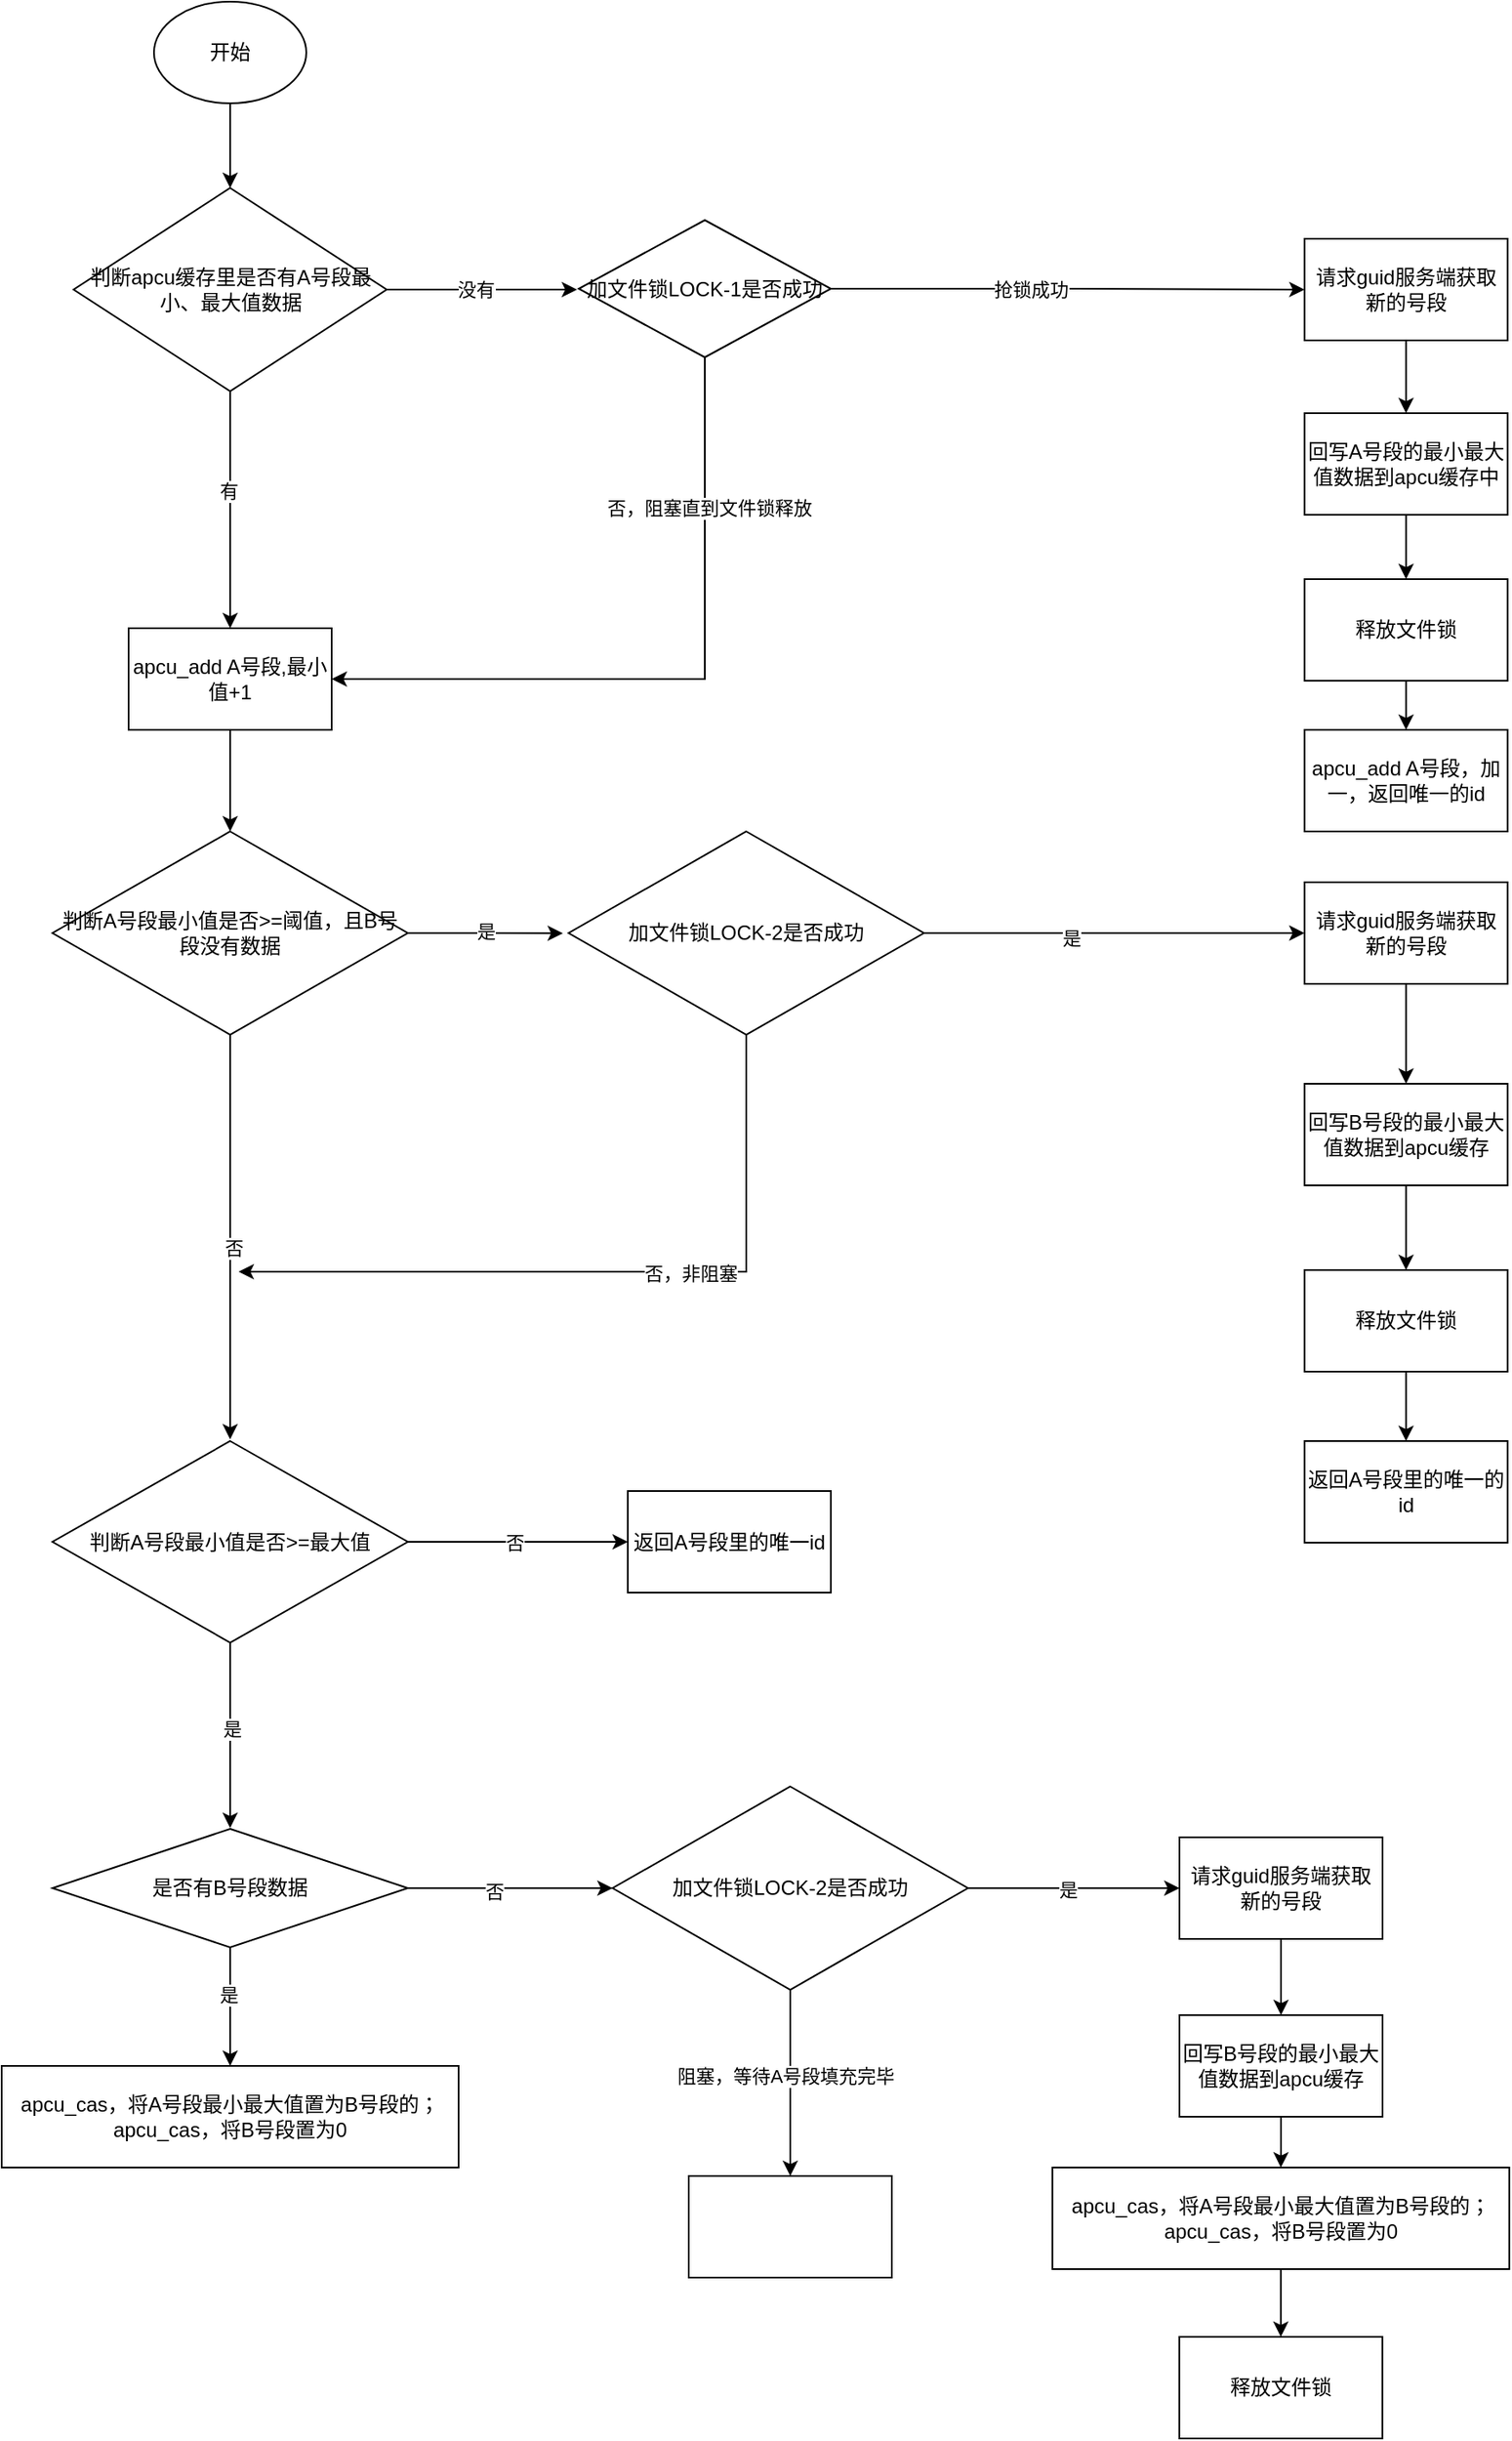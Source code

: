<mxfile version="21.1.5" type="github">
  <diagram id="C5RBs43oDa-KdzZeNtuy" name="Page-1">
    <mxGraphModel dx="520" dy="791" grid="1" gridSize="10" guides="1" tooltips="1" connect="1" arrows="1" fold="1" page="1" pageScale="1" pageWidth="827" pageHeight="1169" math="0" shadow="0">
      <root>
        <mxCell id="WIyWlLk6GJQsqaUBKTNV-0" />
        <mxCell id="WIyWlLk6GJQsqaUBKTNV-1" parent="WIyWlLk6GJQsqaUBKTNV-0" />
        <mxCell id="EW10OQYBDatXseVUmCqM-0" style="edgeStyle=orthogonalEdgeStyle;rounded=0;orthogonalLoop=1;jettySize=auto;html=1;entryX=0.5;entryY=0;entryDx=0;entryDy=0;" edge="1" parent="WIyWlLk6GJQsqaUBKTNV-1" source="EW10OQYBDatXseVUmCqM-1" target="EW10OQYBDatXseVUmCqM-6">
          <mxGeometry relative="1" as="geometry" />
        </mxCell>
        <mxCell id="EW10OQYBDatXseVUmCqM-1" value="开始" style="ellipse;whiteSpace=wrap;html=1;" vertex="1" parent="WIyWlLk6GJQsqaUBKTNV-1">
          <mxGeometry x="1550" y="301" width="90" height="60" as="geometry" />
        </mxCell>
        <mxCell id="EW10OQYBDatXseVUmCqM-2" value="" style="edgeStyle=orthogonalEdgeStyle;rounded=0;orthogonalLoop=1;jettySize=auto;html=1;" edge="1" parent="WIyWlLk6GJQsqaUBKTNV-1" source="EW10OQYBDatXseVUmCqM-6" target="EW10OQYBDatXseVUmCqM-8">
          <mxGeometry relative="1" as="geometry" />
        </mxCell>
        <mxCell id="EW10OQYBDatXseVUmCqM-3" value="有" style="edgeLabel;html=1;align=center;verticalAlign=middle;resizable=0;points=[];" vertex="1" connectable="0" parent="EW10OQYBDatXseVUmCqM-2">
          <mxGeometry x="-0.154" y="-1" relative="1" as="geometry">
            <mxPoint as="offset" />
          </mxGeometry>
        </mxCell>
        <mxCell id="EW10OQYBDatXseVUmCqM-4" value="" style="edgeStyle=orthogonalEdgeStyle;rounded=0;orthogonalLoop=1;jettySize=auto;html=1;" edge="1" parent="WIyWlLk6GJQsqaUBKTNV-1" source="EW10OQYBDatXseVUmCqM-6">
          <mxGeometry relative="1" as="geometry">
            <mxPoint x="1800" y="471" as="targetPoint" />
          </mxGeometry>
        </mxCell>
        <mxCell id="EW10OQYBDatXseVUmCqM-5" value="没有" style="edgeLabel;html=1;align=center;verticalAlign=middle;resizable=0;points=[];" vertex="1" connectable="0" parent="EW10OQYBDatXseVUmCqM-4">
          <mxGeometry x="-0.07" relative="1" as="geometry">
            <mxPoint as="offset" />
          </mxGeometry>
        </mxCell>
        <mxCell id="EW10OQYBDatXseVUmCqM-6" value="判断apcu缓存里是否有A号段最小、最大值数据" style="rhombus;whiteSpace=wrap;html=1;" vertex="1" parent="WIyWlLk6GJQsqaUBKTNV-1">
          <mxGeometry x="1502.5" y="411" width="185" height="120" as="geometry" />
        </mxCell>
        <mxCell id="EW10OQYBDatXseVUmCqM-7" value="" style="edgeStyle=orthogonalEdgeStyle;rounded=0;orthogonalLoop=1;jettySize=auto;html=1;" edge="1" parent="WIyWlLk6GJQsqaUBKTNV-1" source="EW10OQYBDatXseVUmCqM-8" target="EW10OQYBDatXseVUmCqM-24">
          <mxGeometry relative="1" as="geometry" />
        </mxCell>
        <mxCell id="EW10OQYBDatXseVUmCqM-8" value="apcu_add A号段,最小值+1" style="whiteSpace=wrap;html=1;" vertex="1" parent="WIyWlLk6GJQsqaUBKTNV-1">
          <mxGeometry x="1535" y="671" width="120" height="60" as="geometry" />
        </mxCell>
        <mxCell id="EW10OQYBDatXseVUmCqM-9" value="" style="edgeStyle=orthogonalEdgeStyle;rounded=0;orthogonalLoop=1;jettySize=auto;html=1;" edge="1" parent="WIyWlLk6GJQsqaUBKTNV-1" source="EW10OQYBDatXseVUmCqM-13" target="EW10OQYBDatXseVUmCqM-15">
          <mxGeometry relative="1" as="geometry" />
        </mxCell>
        <mxCell id="EW10OQYBDatXseVUmCqM-10" value="抢锁成功" style="edgeLabel;html=1;align=center;verticalAlign=middle;resizable=0;points=[];" vertex="1" connectable="0" parent="EW10OQYBDatXseVUmCqM-9">
          <mxGeometry x="0.059" y="2" relative="1" as="geometry">
            <mxPoint x="-30" y="2" as="offset" />
          </mxGeometry>
        </mxCell>
        <mxCell id="EW10OQYBDatXseVUmCqM-11" value="" style="edgeStyle=orthogonalEdgeStyle;rounded=0;orthogonalLoop=1;jettySize=auto;html=1;entryX=1;entryY=0.5;entryDx=0;entryDy=0;exitX=0.5;exitY=1;exitDx=0;exitDy=0;" edge="1" parent="WIyWlLk6GJQsqaUBKTNV-1" source="EW10OQYBDatXseVUmCqM-13" target="EW10OQYBDatXseVUmCqM-8">
          <mxGeometry relative="1" as="geometry">
            <mxPoint x="1855" y="581" as="targetPoint" />
            <Array as="points">
              <mxPoint x="1875" y="701" />
            </Array>
          </mxGeometry>
        </mxCell>
        <mxCell id="EW10OQYBDatXseVUmCqM-12" value="否，阻塞直到文件锁释放" style="edgeLabel;html=1;align=center;verticalAlign=middle;resizable=0;points=[];" vertex="1" connectable="0" parent="EW10OQYBDatXseVUmCqM-11">
          <mxGeometry x="-0.11" y="2" relative="1" as="geometry">
            <mxPoint y="-94" as="offset" />
          </mxGeometry>
        </mxCell>
        <mxCell id="EW10OQYBDatXseVUmCqM-13" value="加文件锁LOCK-1是否成功" style="rhombus;whiteSpace=wrap;html=1;" vertex="1" parent="WIyWlLk6GJQsqaUBKTNV-1">
          <mxGeometry x="1801" y="430" width="149" height="81" as="geometry" />
        </mxCell>
        <mxCell id="EW10OQYBDatXseVUmCqM-14" value="" style="edgeStyle=orthogonalEdgeStyle;rounded=0;orthogonalLoop=1;jettySize=auto;html=1;" edge="1" parent="WIyWlLk6GJQsqaUBKTNV-1" source="EW10OQYBDatXseVUmCqM-15" target="EW10OQYBDatXseVUmCqM-17">
          <mxGeometry relative="1" as="geometry" />
        </mxCell>
        <mxCell id="EW10OQYBDatXseVUmCqM-15" value="请求guid服务端获取新的号段" style="whiteSpace=wrap;html=1;" vertex="1" parent="WIyWlLk6GJQsqaUBKTNV-1">
          <mxGeometry x="2229.89" y="441" width="120" height="60" as="geometry" />
        </mxCell>
        <mxCell id="EW10OQYBDatXseVUmCqM-16" value="" style="edgeStyle=orthogonalEdgeStyle;rounded=0;orthogonalLoop=1;jettySize=auto;html=1;" edge="1" parent="WIyWlLk6GJQsqaUBKTNV-1" source="EW10OQYBDatXseVUmCqM-17" target="EW10OQYBDatXseVUmCqM-19">
          <mxGeometry relative="1" as="geometry" />
        </mxCell>
        <mxCell id="EW10OQYBDatXseVUmCqM-17" value="回写A号段的最小最大值数据到apcu缓存中" style="whiteSpace=wrap;html=1;" vertex="1" parent="WIyWlLk6GJQsqaUBKTNV-1">
          <mxGeometry x="2229.89" y="544" width="120" height="60" as="geometry" />
        </mxCell>
        <mxCell id="EW10OQYBDatXseVUmCqM-18" value="" style="edgeStyle=orthogonalEdgeStyle;rounded=0;orthogonalLoop=1;jettySize=auto;html=1;" edge="1" parent="WIyWlLk6GJQsqaUBKTNV-1" source="EW10OQYBDatXseVUmCqM-19" target="EW10OQYBDatXseVUmCqM-32">
          <mxGeometry relative="1" as="geometry" />
        </mxCell>
        <mxCell id="EW10OQYBDatXseVUmCqM-19" value="释放文件锁" style="whiteSpace=wrap;html=1;" vertex="1" parent="WIyWlLk6GJQsqaUBKTNV-1">
          <mxGeometry x="2229.89" y="642" width="120" height="60" as="geometry" />
        </mxCell>
        <mxCell id="EW10OQYBDatXseVUmCqM-20" value="" style="edgeStyle=orthogonalEdgeStyle;rounded=0;orthogonalLoop=1;jettySize=auto;html=1;entryX=-0.016;entryY=0.501;entryDx=0;entryDy=0;entryPerimeter=0;" edge="1" parent="WIyWlLk6GJQsqaUBKTNV-1" source="EW10OQYBDatXseVUmCqM-24" target="EW10OQYBDatXseVUmCqM-30">
          <mxGeometry relative="1" as="geometry">
            <mxPoint x="1780" y="851" as="targetPoint" />
          </mxGeometry>
        </mxCell>
        <mxCell id="EW10OQYBDatXseVUmCqM-21" value="是" style="edgeLabel;html=1;align=center;verticalAlign=middle;resizable=0;points=[];" vertex="1" connectable="0" parent="EW10OQYBDatXseVUmCqM-20">
          <mxGeometry x="-0.011" y="1" relative="1" as="geometry">
            <mxPoint as="offset" />
          </mxGeometry>
        </mxCell>
        <mxCell id="EW10OQYBDatXseVUmCqM-22" value="" style="edgeStyle=orthogonalEdgeStyle;rounded=0;orthogonalLoop=1;jettySize=auto;html=1;" edge="1" parent="WIyWlLk6GJQsqaUBKTNV-1" source="EW10OQYBDatXseVUmCqM-24">
          <mxGeometry relative="1" as="geometry">
            <mxPoint x="1595" y="1150" as="targetPoint" />
          </mxGeometry>
        </mxCell>
        <mxCell id="EW10OQYBDatXseVUmCqM-23" value="否" style="edgeLabel;html=1;align=center;verticalAlign=middle;resizable=0;points=[];" vertex="1" connectable="0" parent="EW10OQYBDatXseVUmCqM-22">
          <mxGeometry x="0.054" y="1" relative="1" as="geometry">
            <mxPoint as="offset" />
          </mxGeometry>
        </mxCell>
        <mxCell id="EW10OQYBDatXseVUmCqM-24" value="判断A号段最小值是否&amp;gt;=阈值，且B号段没有数据" style="rhombus;whiteSpace=wrap;html=1;" vertex="1" parent="WIyWlLk6GJQsqaUBKTNV-1">
          <mxGeometry x="1490" y="791" width="210" height="120" as="geometry" />
        </mxCell>
        <mxCell id="EW10OQYBDatXseVUmCqM-28" style="edgeStyle=orthogonalEdgeStyle;rounded=0;orthogonalLoop=1;jettySize=auto;html=1;" edge="1" parent="WIyWlLk6GJQsqaUBKTNV-1" source="EW10OQYBDatXseVUmCqM-30">
          <mxGeometry relative="1" as="geometry">
            <mxPoint x="1600" y="1051" as="targetPoint" />
            <Array as="points">
              <mxPoint x="1900" y="1051" />
            </Array>
          </mxGeometry>
        </mxCell>
        <mxCell id="EW10OQYBDatXseVUmCqM-29" value="否，非阻塞" style="edgeLabel;html=1;align=center;verticalAlign=middle;resizable=0;points=[];" vertex="1" connectable="0" parent="EW10OQYBDatXseVUmCqM-28">
          <mxGeometry x="-0.215" y="1" relative="1" as="geometry">
            <mxPoint x="-1" as="offset" />
          </mxGeometry>
        </mxCell>
        <mxCell id="EW10OQYBDatXseVUmCqM-38" style="edgeStyle=orthogonalEdgeStyle;rounded=0;orthogonalLoop=1;jettySize=auto;html=1;entryX=0;entryY=0.5;entryDx=0;entryDy=0;" edge="1" parent="WIyWlLk6GJQsqaUBKTNV-1" source="EW10OQYBDatXseVUmCqM-30" target="EW10OQYBDatXseVUmCqM-33">
          <mxGeometry relative="1" as="geometry">
            <mxPoint x="2170" y="851" as="targetPoint" />
          </mxGeometry>
        </mxCell>
        <mxCell id="EW10OQYBDatXseVUmCqM-42" value="是" style="edgeLabel;html=1;align=center;verticalAlign=middle;resizable=0;points=[];" vertex="1" connectable="0" parent="EW10OQYBDatXseVUmCqM-38">
          <mxGeometry x="-0.266" y="-3" relative="1" as="geometry">
            <mxPoint x="4" as="offset" />
          </mxGeometry>
        </mxCell>
        <mxCell id="EW10OQYBDatXseVUmCqM-30" value="加文件锁LOCK-2是否成功" style="rhombus;whiteSpace=wrap;html=1;" vertex="1" parent="WIyWlLk6GJQsqaUBKTNV-1">
          <mxGeometry x="1795" y="791" width="210" height="120" as="geometry" />
        </mxCell>
        <mxCell id="EW10OQYBDatXseVUmCqM-32" value="apcu_add A号段，加一，返回唯一的id" style="whiteSpace=wrap;html=1;" vertex="1" parent="WIyWlLk6GJQsqaUBKTNV-1">
          <mxGeometry x="2229.89" y="731" width="120" height="60" as="geometry" />
        </mxCell>
        <mxCell id="EW10OQYBDatXseVUmCqM-36" value="" style="edgeStyle=orthogonalEdgeStyle;rounded=0;orthogonalLoop=1;jettySize=auto;html=1;" edge="1" parent="WIyWlLk6GJQsqaUBKTNV-1" source="EW10OQYBDatXseVUmCqM-33" target="EW10OQYBDatXseVUmCqM-35">
          <mxGeometry relative="1" as="geometry" />
        </mxCell>
        <mxCell id="EW10OQYBDatXseVUmCqM-33" value="请求guid服务端获取新的号段" style="whiteSpace=wrap;html=1;" vertex="1" parent="WIyWlLk6GJQsqaUBKTNV-1">
          <mxGeometry x="2229.89" y="821" width="120" height="60" as="geometry" />
        </mxCell>
        <mxCell id="EW10OQYBDatXseVUmCqM-41" value="" style="edgeStyle=orthogonalEdgeStyle;rounded=0;orthogonalLoop=1;jettySize=auto;html=1;" edge="1" parent="WIyWlLk6GJQsqaUBKTNV-1" source="EW10OQYBDatXseVUmCqM-35" target="EW10OQYBDatXseVUmCqM-40">
          <mxGeometry relative="1" as="geometry" />
        </mxCell>
        <mxCell id="EW10OQYBDatXseVUmCqM-35" value="回写B号段的最小最大值数据到apcu缓存" style="whiteSpace=wrap;html=1;" vertex="1" parent="WIyWlLk6GJQsqaUBKTNV-1">
          <mxGeometry x="2229.89" y="940" width="120" height="60" as="geometry" />
        </mxCell>
        <mxCell id="EW10OQYBDatXseVUmCqM-48" value="" style="edgeStyle=orthogonalEdgeStyle;rounded=0;orthogonalLoop=1;jettySize=auto;html=1;" edge="1" parent="WIyWlLk6GJQsqaUBKTNV-1" source="EW10OQYBDatXseVUmCqM-40" target="EW10OQYBDatXseVUmCqM-47">
          <mxGeometry relative="1" as="geometry" />
        </mxCell>
        <mxCell id="EW10OQYBDatXseVUmCqM-40" value="释放文件锁" style="whiteSpace=wrap;html=1;" vertex="1" parent="WIyWlLk6GJQsqaUBKTNV-1">
          <mxGeometry x="2229.89" y="1050" width="120" height="60" as="geometry" />
        </mxCell>
        <mxCell id="EW10OQYBDatXseVUmCqM-51" value="" style="edgeStyle=orthogonalEdgeStyle;rounded=0;orthogonalLoop=1;jettySize=auto;html=1;" edge="1" parent="WIyWlLk6GJQsqaUBKTNV-1" source="EW10OQYBDatXseVUmCqM-43" target="EW10OQYBDatXseVUmCqM-50">
          <mxGeometry relative="1" as="geometry" />
        </mxCell>
        <mxCell id="EW10OQYBDatXseVUmCqM-52" value="否" style="edgeLabel;html=1;align=center;verticalAlign=middle;resizable=0;points=[];" vertex="1" connectable="0" parent="EW10OQYBDatXseVUmCqM-51">
          <mxGeometry x="-0.031" relative="1" as="geometry">
            <mxPoint as="offset" />
          </mxGeometry>
        </mxCell>
        <mxCell id="EW10OQYBDatXseVUmCqM-54" value="" style="edgeStyle=orthogonalEdgeStyle;rounded=0;orthogonalLoop=1;jettySize=auto;html=1;" edge="1" parent="WIyWlLk6GJQsqaUBKTNV-1" source="EW10OQYBDatXseVUmCqM-43">
          <mxGeometry relative="1" as="geometry">
            <mxPoint x="1595" y="1379.5" as="targetPoint" />
          </mxGeometry>
        </mxCell>
        <mxCell id="EW10OQYBDatXseVUmCqM-55" value="是" style="edgeLabel;html=1;align=center;verticalAlign=middle;resizable=0;points=[];" vertex="1" connectable="0" parent="EW10OQYBDatXseVUmCqM-54">
          <mxGeometry x="-0.071" y="1" relative="1" as="geometry">
            <mxPoint as="offset" />
          </mxGeometry>
        </mxCell>
        <mxCell id="EW10OQYBDatXseVUmCqM-43" value="判断A号段最小值是否&amp;gt;=最大值" style="rhombus;whiteSpace=wrap;html=1;" vertex="1" parent="WIyWlLk6GJQsqaUBKTNV-1">
          <mxGeometry x="1490" y="1151" width="210" height="119" as="geometry" />
        </mxCell>
        <mxCell id="EW10OQYBDatXseVUmCqM-47" value="返回A号段里的唯一的id" style="whiteSpace=wrap;html=1;" vertex="1" parent="WIyWlLk6GJQsqaUBKTNV-1">
          <mxGeometry x="2229.89" y="1151" width="120" height="60" as="geometry" />
        </mxCell>
        <mxCell id="EW10OQYBDatXseVUmCqM-50" value="返回A号段里的唯一id" style="whiteSpace=wrap;html=1;" vertex="1" parent="WIyWlLk6GJQsqaUBKTNV-1">
          <mxGeometry x="1830" y="1180.5" width="120" height="60" as="geometry" />
        </mxCell>
        <mxCell id="EW10OQYBDatXseVUmCqM-58" value="" style="edgeStyle=orthogonalEdgeStyle;rounded=0;orthogonalLoop=1;jettySize=auto;html=1;" edge="1" parent="WIyWlLk6GJQsqaUBKTNV-1" source="EW10OQYBDatXseVUmCqM-56" target="EW10OQYBDatXseVUmCqM-57">
          <mxGeometry relative="1" as="geometry" />
        </mxCell>
        <mxCell id="EW10OQYBDatXseVUmCqM-59" value="是" style="edgeLabel;html=1;align=center;verticalAlign=middle;resizable=0;points=[];" vertex="1" connectable="0" parent="EW10OQYBDatXseVUmCqM-58">
          <mxGeometry x="-0.203" y="-1" relative="1" as="geometry">
            <mxPoint as="offset" />
          </mxGeometry>
        </mxCell>
        <mxCell id="EW10OQYBDatXseVUmCqM-61" value="" style="edgeStyle=orthogonalEdgeStyle;rounded=0;orthogonalLoop=1;jettySize=auto;html=1;entryX=0;entryY=0.5;entryDx=0;entryDy=0;" edge="1" parent="WIyWlLk6GJQsqaUBKTNV-1" source="EW10OQYBDatXseVUmCqM-56" target="EW10OQYBDatXseVUmCqM-63">
          <mxGeometry relative="1" as="geometry">
            <mxPoint x="1830" y="1415" as="targetPoint" />
          </mxGeometry>
        </mxCell>
        <mxCell id="EW10OQYBDatXseVUmCqM-62" value="否" style="edgeLabel;html=1;align=center;verticalAlign=middle;resizable=0;points=[];" vertex="1" connectable="0" parent="EW10OQYBDatXseVUmCqM-61">
          <mxGeometry x="-0.159" y="-2" relative="1" as="geometry">
            <mxPoint as="offset" />
          </mxGeometry>
        </mxCell>
        <mxCell id="EW10OQYBDatXseVUmCqM-56" value="是否有B号段数据" style="rhombus;whiteSpace=wrap;html=1;" vertex="1" parent="WIyWlLk6GJQsqaUBKTNV-1">
          <mxGeometry x="1490" y="1380" width="210" height="70" as="geometry" />
        </mxCell>
        <mxCell id="EW10OQYBDatXseVUmCqM-57" value="apcu_cas，将A号段最小最大值置为B号段的；&lt;br&gt;apcu_cas，将B号段置为0" style="whiteSpace=wrap;html=1;" vertex="1" parent="WIyWlLk6GJQsqaUBKTNV-1">
          <mxGeometry x="1460" y="1520" width="270" height="60" as="geometry" />
        </mxCell>
        <mxCell id="EW10OQYBDatXseVUmCqM-65" value="" style="edgeStyle=orthogonalEdgeStyle;rounded=0;orthogonalLoop=1;jettySize=auto;html=1;" edge="1" parent="WIyWlLk6GJQsqaUBKTNV-1" source="EW10OQYBDatXseVUmCqM-63" target="EW10OQYBDatXseVUmCqM-64">
          <mxGeometry relative="1" as="geometry" />
        </mxCell>
        <mxCell id="EW10OQYBDatXseVUmCqM-66" value="是" style="edgeLabel;html=1;align=center;verticalAlign=middle;resizable=0;points=[];" vertex="1" connectable="0" parent="EW10OQYBDatXseVUmCqM-65">
          <mxGeometry x="-0.062" y="-1" relative="1" as="geometry">
            <mxPoint as="offset" />
          </mxGeometry>
        </mxCell>
        <mxCell id="EW10OQYBDatXseVUmCqM-75" value="" style="edgeStyle=orthogonalEdgeStyle;rounded=0;orthogonalLoop=1;jettySize=auto;html=1;" edge="1" parent="WIyWlLk6GJQsqaUBKTNV-1" source="EW10OQYBDatXseVUmCqM-63" target="EW10OQYBDatXseVUmCqM-74">
          <mxGeometry relative="1" as="geometry" />
        </mxCell>
        <mxCell id="EW10OQYBDatXseVUmCqM-76" value="阻塞，等待A号段填充完毕" style="edgeLabel;html=1;align=center;verticalAlign=middle;resizable=0;points=[];" vertex="1" connectable="0" parent="EW10OQYBDatXseVUmCqM-75">
          <mxGeometry x="-0.086" y="-3" relative="1" as="geometry">
            <mxPoint as="offset" />
          </mxGeometry>
        </mxCell>
        <mxCell id="EW10OQYBDatXseVUmCqM-63" value="加文件锁LOCK-2是否成功" style="rhombus;whiteSpace=wrap;html=1;" vertex="1" parent="WIyWlLk6GJQsqaUBKTNV-1">
          <mxGeometry x="1821" y="1355" width="210" height="120" as="geometry" />
        </mxCell>
        <mxCell id="EW10OQYBDatXseVUmCqM-68" value="" style="edgeStyle=orthogonalEdgeStyle;rounded=0;orthogonalLoop=1;jettySize=auto;html=1;" edge="1" parent="WIyWlLk6GJQsqaUBKTNV-1" source="EW10OQYBDatXseVUmCqM-64">
          <mxGeometry relative="1" as="geometry">
            <mxPoint x="2216" y="1490" as="targetPoint" />
          </mxGeometry>
        </mxCell>
        <mxCell id="EW10OQYBDatXseVUmCqM-64" value="请求guid服务端获取新的号段" style="whiteSpace=wrap;html=1;" vertex="1" parent="WIyWlLk6GJQsqaUBKTNV-1">
          <mxGeometry x="2156" y="1385" width="120" height="60" as="geometry" />
        </mxCell>
        <mxCell id="EW10OQYBDatXseVUmCqM-71" value="" style="edgeStyle=orthogonalEdgeStyle;rounded=0;orthogonalLoop=1;jettySize=auto;html=1;" edge="1" parent="WIyWlLk6GJQsqaUBKTNV-1" source="EW10OQYBDatXseVUmCqM-69" target="EW10OQYBDatXseVUmCqM-70">
          <mxGeometry relative="1" as="geometry" />
        </mxCell>
        <mxCell id="EW10OQYBDatXseVUmCqM-69" value="回写B号段的最小最大值数据到apcu缓存" style="whiteSpace=wrap;html=1;" vertex="1" parent="WIyWlLk6GJQsqaUBKTNV-1">
          <mxGeometry x="2156" y="1490" width="120" height="60" as="geometry" />
        </mxCell>
        <mxCell id="EW10OQYBDatXseVUmCqM-73" value="" style="edgeStyle=orthogonalEdgeStyle;rounded=0;orthogonalLoop=1;jettySize=auto;html=1;" edge="1" parent="WIyWlLk6GJQsqaUBKTNV-1" source="EW10OQYBDatXseVUmCqM-70" target="EW10OQYBDatXseVUmCqM-72">
          <mxGeometry relative="1" as="geometry" />
        </mxCell>
        <mxCell id="EW10OQYBDatXseVUmCqM-70" value="apcu_cas，将A号段最小最大值置为B号段的；&lt;br&gt;apcu_cas，将B号段置为0" style="whiteSpace=wrap;html=1;" vertex="1" parent="WIyWlLk6GJQsqaUBKTNV-1">
          <mxGeometry x="2080.89" y="1580" width="270" height="60" as="geometry" />
        </mxCell>
        <mxCell id="EW10OQYBDatXseVUmCqM-72" value="释放文件锁" style="whiteSpace=wrap;html=1;" vertex="1" parent="WIyWlLk6GJQsqaUBKTNV-1">
          <mxGeometry x="2155.89" y="1680" width="120" height="60" as="geometry" />
        </mxCell>
        <mxCell id="EW10OQYBDatXseVUmCqM-74" value="" style="whiteSpace=wrap;html=1;" vertex="1" parent="WIyWlLk6GJQsqaUBKTNV-1">
          <mxGeometry x="1866" y="1585" width="120" height="60" as="geometry" />
        </mxCell>
      </root>
    </mxGraphModel>
  </diagram>
</mxfile>
